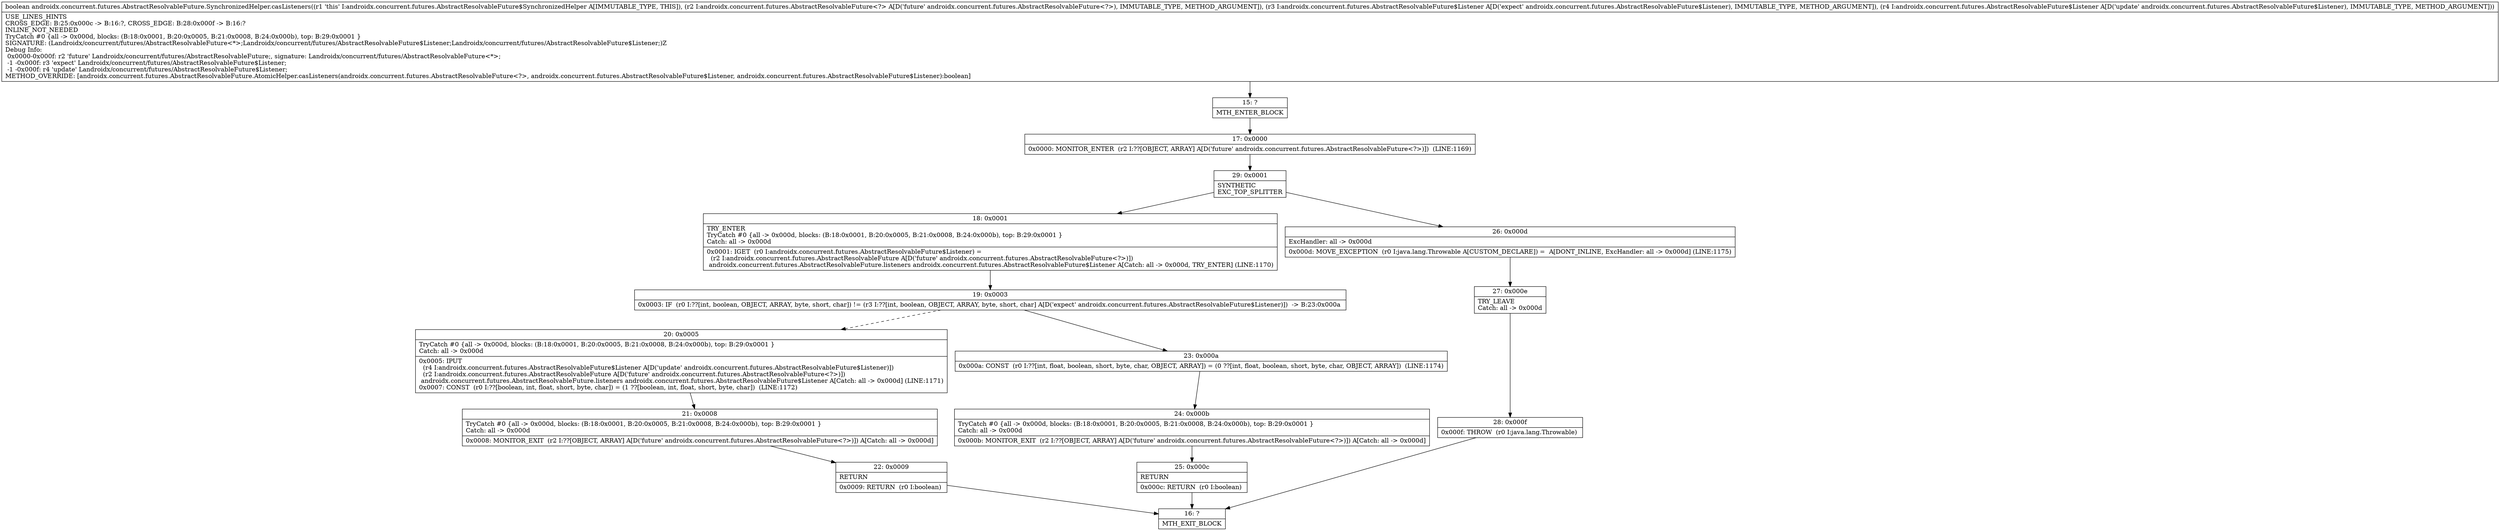 digraph "CFG forandroidx.concurrent.futures.AbstractResolvableFuture.SynchronizedHelper.casListeners(Landroidx\/concurrent\/futures\/AbstractResolvableFuture;Landroidx\/concurrent\/futures\/AbstractResolvableFuture$Listener;Landroidx\/concurrent\/futures\/AbstractResolvableFuture$Listener;)Z" {
Node_15 [shape=record,label="{15\:\ ?|MTH_ENTER_BLOCK\l}"];
Node_17 [shape=record,label="{17\:\ 0x0000|0x0000: MONITOR_ENTER  (r2 I:??[OBJECT, ARRAY] A[D('future' androidx.concurrent.futures.AbstractResolvableFuture\<?\>)])  (LINE:1169)\l}"];
Node_29 [shape=record,label="{29\:\ 0x0001|SYNTHETIC\lEXC_TOP_SPLITTER\l}"];
Node_18 [shape=record,label="{18\:\ 0x0001|TRY_ENTER\lTryCatch #0 \{all \-\> 0x000d, blocks: (B:18:0x0001, B:20:0x0005, B:21:0x0008, B:24:0x000b), top: B:29:0x0001 \}\lCatch: all \-\> 0x000d\l|0x0001: IGET  (r0 I:androidx.concurrent.futures.AbstractResolvableFuture$Listener) = \l  (r2 I:androidx.concurrent.futures.AbstractResolvableFuture A[D('future' androidx.concurrent.futures.AbstractResolvableFuture\<?\>)])\l androidx.concurrent.futures.AbstractResolvableFuture.listeners androidx.concurrent.futures.AbstractResolvableFuture$Listener A[Catch: all \-\> 0x000d, TRY_ENTER] (LINE:1170)\l}"];
Node_19 [shape=record,label="{19\:\ 0x0003|0x0003: IF  (r0 I:??[int, boolean, OBJECT, ARRAY, byte, short, char]) != (r3 I:??[int, boolean, OBJECT, ARRAY, byte, short, char] A[D('expect' androidx.concurrent.futures.AbstractResolvableFuture$Listener)])  \-\> B:23:0x000a \l}"];
Node_20 [shape=record,label="{20\:\ 0x0005|TryCatch #0 \{all \-\> 0x000d, blocks: (B:18:0x0001, B:20:0x0005, B:21:0x0008, B:24:0x000b), top: B:29:0x0001 \}\lCatch: all \-\> 0x000d\l|0x0005: IPUT  \l  (r4 I:androidx.concurrent.futures.AbstractResolvableFuture$Listener A[D('update' androidx.concurrent.futures.AbstractResolvableFuture$Listener)])\l  (r2 I:androidx.concurrent.futures.AbstractResolvableFuture A[D('future' androidx.concurrent.futures.AbstractResolvableFuture\<?\>)])\l androidx.concurrent.futures.AbstractResolvableFuture.listeners androidx.concurrent.futures.AbstractResolvableFuture$Listener A[Catch: all \-\> 0x000d] (LINE:1171)\l0x0007: CONST  (r0 I:??[boolean, int, float, short, byte, char]) = (1 ??[boolean, int, float, short, byte, char])  (LINE:1172)\l}"];
Node_21 [shape=record,label="{21\:\ 0x0008|TryCatch #0 \{all \-\> 0x000d, blocks: (B:18:0x0001, B:20:0x0005, B:21:0x0008, B:24:0x000b), top: B:29:0x0001 \}\lCatch: all \-\> 0x000d\l|0x0008: MONITOR_EXIT  (r2 I:??[OBJECT, ARRAY] A[D('future' androidx.concurrent.futures.AbstractResolvableFuture\<?\>)]) A[Catch: all \-\> 0x000d]\l}"];
Node_22 [shape=record,label="{22\:\ 0x0009|RETURN\l|0x0009: RETURN  (r0 I:boolean) \l}"];
Node_16 [shape=record,label="{16\:\ ?|MTH_EXIT_BLOCK\l}"];
Node_23 [shape=record,label="{23\:\ 0x000a|0x000a: CONST  (r0 I:??[int, float, boolean, short, byte, char, OBJECT, ARRAY]) = (0 ??[int, float, boolean, short, byte, char, OBJECT, ARRAY])  (LINE:1174)\l}"];
Node_24 [shape=record,label="{24\:\ 0x000b|TryCatch #0 \{all \-\> 0x000d, blocks: (B:18:0x0001, B:20:0x0005, B:21:0x0008, B:24:0x000b), top: B:29:0x0001 \}\lCatch: all \-\> 0x000d\l|0x000b: MONITOR_EXIT  (r2 I:??[OBJECT, ARRAY] A[D('future' androidx.concurrent.futures.AbstractResolvableFuture\<?\>)]) A[Catch: all \-\> 0x000d]\l}"];
Node_25 [shape=record,label="{25\:\ 0x000c|RETURN\l|0x000c: RETURN  (r0 I:boolean) \l}"];
Node_26 [shape=record,label="{26\:\ 0x000d|ExcHandler: all \-\> 0x000d\l|0x000d: MOVE_EXCEPTION  (r0 I:java.lang.Throwable A[CUSTOM_DECLARE]) =  A[DONT_INLINE, ExcHandler: all \-\> 0x000d] (LINE:1175)\l}"];
Node_27 [shape=record,label="{27\:\ 0x000e|TRY_LEAVE\lCatch: all \-\> 0x000d\l}"];
Node_28 [shape=record,label="{28\:\ 0x000f|0x000f: THROW  (r0 I:java.lang.Throwable) \l}"];
MethodNode[shape=record,label="{boolean androidx.concurrent.futures.AbstractResolvableFuture.SynchronizedHelper.casListeners((r1 'this' I:androidx.concurrent.futures.AbstractResolvableFuture$SynchronizedHelper A[IMMUTABLE_TYPE, THIS]), (r2 I:androidx.concurrent.futures.AbstractResolvableFuture\<?\> A[D('future' androidx.concurrent.futures.AbstractResolvableFuture\<?\>), IMMUTABLE_TYPE, METHOD_ARGUMENT]), (r3 I:androidx.concurrent.futures.AbstractResolvableFuture$Listener A[D('expect' androidx.concurrent.futures.AbstractResolvableFuture$Listener), IMMUTABLE_TYPE, METHOD_ARGUMENT]), (r4 I:androidx.concurrent.futures.AbstractResolvableFuture$Listener A[D('update' androidx.concurrent.futures.AbstractResolvableFuture$Listener), IMMUTABLE_TYPE, METHOD_ARGUMENT]))  | USE_LINES_HINTS\lCROSS_EDGE: B:25:0x000c \-\> B:16:?, CROSS_EDGE: B:28:0x000f \-\> B:16:?\lINLINE_NOT_NEEDED\lTryCatch #0 \{all \-\> 0x000d, blocks: (B:18:0x0001, B:20:0x0005, B:21:0x0008, B:24:0x000b), top: B:29:0x0001 \}\lSIGNATURE: (Landroidx\/concurrent\/futures\/AbstractResolvableFuture\<*\>;Landroidx\/concurrent\/futures\/AbstractResolvableFuture$Listener;Landroidx\/concurrent\/futures\/AbstractResolvableFuture$Listener;)Z\lDebug Info:\l  0x0000\-0x000f: r2 'future' Landroidx\/concurrent\/futures\/AbstractResolvableFuture;, signature: Landroidx\/concurrent\/futures\/AbstractResolvableFuture\<*\>;\l  \-1 \-0x000f: r3 'expect' Landroidx\/concurrent\/futures\/AbstractResolvableFuture$Listener;\l  \-1 \-0x000f: r4 'update' Landroidx\/concurrent\/futures\/AbstractResolvableFuture$Listener;\lMETHOD_OVERRIDE: [androidx.concurrent.futures.AbstractResolvableFuture.AtomicHelper.casListeners(androidx.concurrent.futures.AbstractResolvableFuture\<?\>, androidx.concurrent.futures.AbstractResolvableFuture$Listener, androidx.concurrent.futures.AbstractResolvableFuture$Listener):boolean]\l}"];
MethodNode -> Node_15;Node_15 -> Node_17;
Node_17 -> Node_29;
Node_29 -> Node_18;
Node_29 -> Node_26;
Node_18 -> Node_19;
Node_19 -> Node_20[style=dashed];
Node_19 -> Node_23;
Node_20 -> Node_21;
Node_21 -> Node_22;
Node_22 -> Node_16;
Node_23 -> Node_24;
Node_24 -> Node_25;
Node_25 -> Node_16;
Node_26 -> Node_27;
Node_27 -> Node_28;
Node_28 -> Node_16;
}

